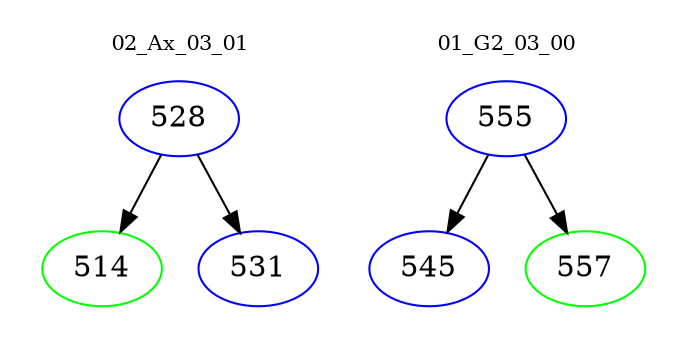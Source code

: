 digraph{
subgraph cluster_0 {
color = white
label = "02_Ax_03_01";
fontsize=10;
T0_528 [label="528", color="blue"]
T0_528 -> T0_514 [color="black"]
T0_514 [label="514", color="green"]
T0_528 -> T0_531 [color="black"]
T0_531 [label="531", color="blue"]
}
subgraph cluster_1 {
color = white
label = "01_G2_03_00";
fontsize=10;
T1_555 [label="555", color="blue"]
T1_555 -> T1_545 [color="black"]
T1_545 [label="545", color="blue"]
T1_555 -> T1_557 [color="black"]
T1_557 [label="557", color="green"]
}
}
